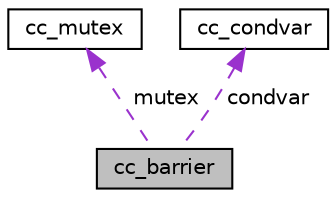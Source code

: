 digraph "cc_barrier"
{
 // LATEX_PDF_SIZE
  edge [fontname="Helvetica",fontsize="10",labelfontname="Helvetica",labelfontsize="10"];
  node [fontname="Helvetica",fontsize="10",shape=record];
  Node1 [label="cc_barrier",height=0.2,width=0.4,color="black", fillcolor="grey75", style="filled", fontcolor="black",tooltip="The structure for the thread barrier."];
  Node2 -> Node1 [dir="back",color="darkorchid3",fontsize="10",style="dashed",label=" mutex" ,fontname="Helvetica"];
  Node2 [label="cc_mutex",height=0.2,width=0.4,color="black", fillcolor="white", style="filled",URL="$structcc__mutex.html",tooltip="The structure for a mutex."];
  Node3 -> Node1 [dir="back",color="darkorchid3",fontsize="10",style="dashed",label=" condvar" ,fontname="Helvetica"];
  Node3 [label="cc_condvar",height=0.2,width=0.4,color="black", fillcolor="white", style="filled",URL="$structcc__condvar.html",tooltip="The structure for a conditional variable."];
}
